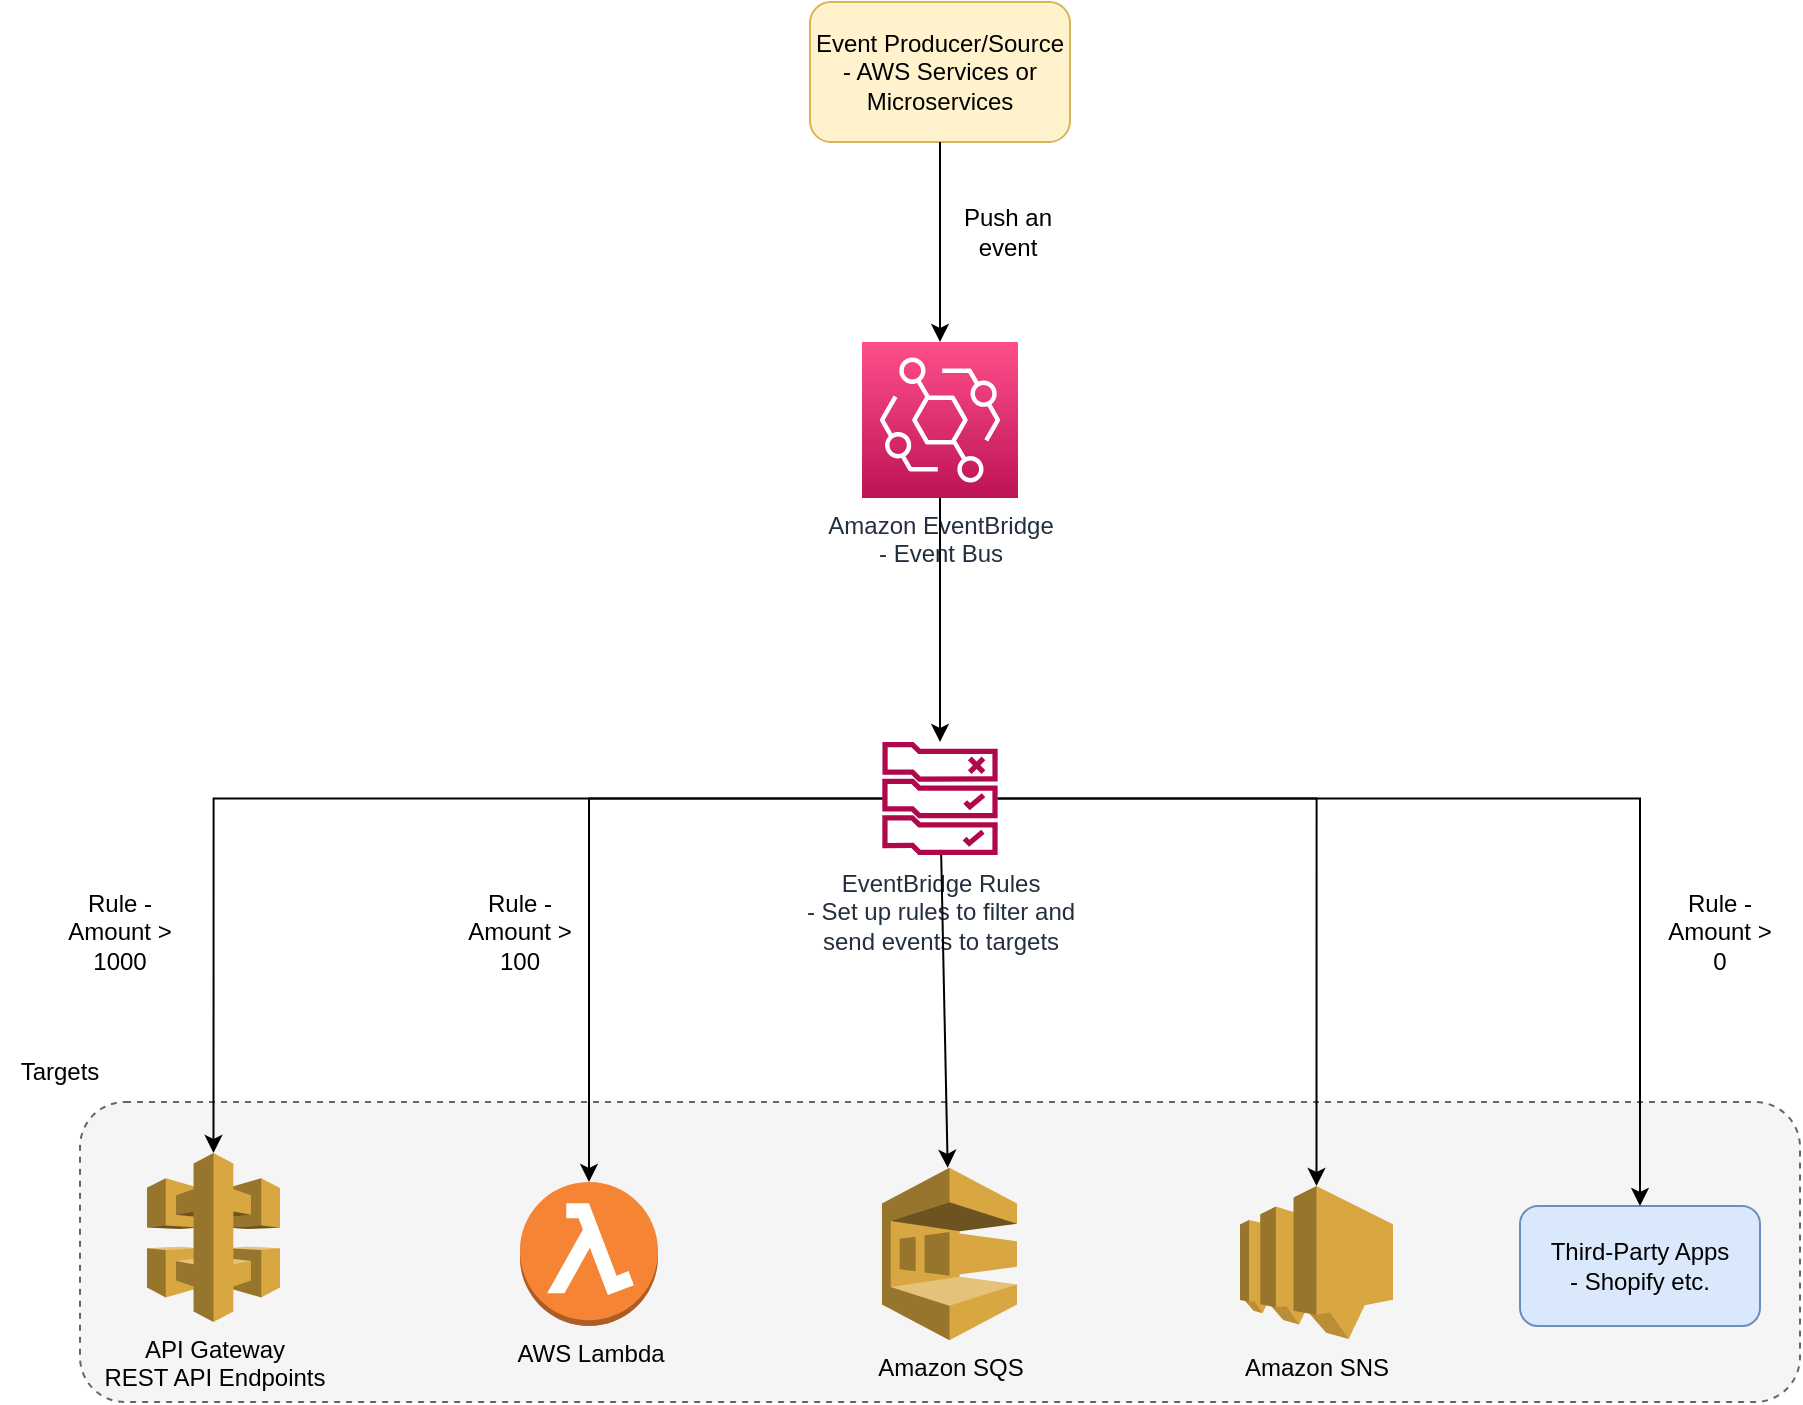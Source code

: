 <mxfile version="20.3.0" type="device"><diagram id="X7jH68_W5t9LVj-J2Kgh" name="Page-1"><mxGraphModel dx="1773" dy="578" grid="1" gridSize="10" guides="1" tooltips="1" connect="1" arrows="1" fold="1" page="1" pageScale="1" pageWidth="827" pageHeight="1169" math="0" shadow="0"><root><mxCell id="0"/><mxCell id="1" parent="0"/><mxCell id="Oo-1e--HpAoyTfEpbFkV-19" value="" style="rounded=1;whiteSpace=wrap;html=1;dashed=1;fillColor=#f5f5f5;fontColor=#333333;strokeColor=#666666;" vertex="1" parent="1"><mxGeometry x="-50" y="620" width="860" height="150" as="geometry"/></mxCell><mxCell id="Oo-1e--HpAoyTfEpbFkV-1" value="Event Producer/Source&lt;br&gt;- AWS Services or Microservices" style="rounded=1;whiteSpace=wrap;html=1;fillColor=#fff2cc;strokeColor=#d6b656;" vertex="1" parent="1"><mxGeometry x="315" y="70" width="130" height="70" as="geometry"/></mxCell><mxCell id="Oo-1e--HpAoyTfEpbFkV-2" value="Amazon EventBridge &lt;br&gt;- Event Bus" style="sketch=0;points=[[0,0,0],[0.25,0,0],[0.5,0,0],[0.75,0,0],[1,0,0],[0,1,0],[0.25,1,0],[0.5,1,0],[0.75,1,0],[1,1,0],[0,0.25,0],[0,0.5,0],[0,0.75,0],[1,0.25,0],[1,0.5,0],[1,0.75,0]];outlineConnect=0;fontColor=#232F3E;gradientColor=#FF4F8B;gradientDirection=north;fillColor=#BC1356;strokeColor=#ffffff;dashed=0;verticalLabelPosition=bottom;verticalAlign=top;align=center;html=1;fontSize=12;fontStyle=0;aspect=fixed;shape=mxgraph.aws4.resourceIcon;resIcon=mxgraph.aws4.eventbridge;" vertex="1" parent="1"><mxGeometry x="341" y="240" width="78" height="78" as="geometry"/></mxCell><mxCell id="Oo-1e--HpAoyTfEpbFkV-3" value="" style="endArrow=classic;html=1;rounded=0;exitX=0.5;exitY=1;exitDx=0;exitDy=0;entryX=0.5;entryY=0;entryDx=0;entryDy=0;entryPerimeter=0;" edge="1" parent="1" source="Oo-1e--HpAoyTfEpbFkV-1" target="Oo-1e--HpAoyTfEpbFkV-2"><mxGeometry width="50" height="50" relative="1" as="geometry"><mxPoint x="390" y="320" as="sourcePoint"/><mxPoint x="440" y="270" as="targetPoint"/></mxGeometry></mxCell><mxCell id="Oo-1e--HpAoyTfEpbFkV-4" value="EventBridge Rules&lt;br&gt;- Set up rules to filter and &lt;br&gt;send events to targets" style="sketch=0;outlineConnect=0;fontColor=#232F3E;gradientColor=none;fillColor=#B0084D;strokeColor=none;dashed=0;verticalLabelPosition=bottom;verticalAlign=top;align=center;html=1;fontSize=12;fontStyle=0;aspect=fixed;pointerEvents=1;shape=mxgraph.aws4.rule_2;" vertex="1" parent="1"><mxGeometry x="351" y="440" width="58" height="56.51" as="geometry"/></mxCell><mxCell id="Oo-1e--HpAoyTfEpbFkV-5" value="" style="endArrow=classic;html=1;rounded=0;exitX=0.5;exitY=1;exitDx=0;exitDy=0;exitPerimeter=0;" edge="1" parent="1" source="Oo-1e--HpAoyTfEpbFkV-2" target="Oo-1e--HpAoyTfEpbFkV-4"><mxGeometry width="50" height="50" relative="1" as="geometry"><mxPoint x="390" y="320" as="sourcePoint"/><mxPoint x="440" y="270" as="targetPoint"/></mxGeometry></mxCell><mxCell id="Oo-1e--HpAoyTfEpbFkV-6" value="Push an event" style="text;html=1;strokeColor=none;fillColor=none;align=center;verticalAlign=middle;whiteSpace=wrap;rounded=0;" vertex="1" parent="1"><mxGeometry x="376" y="170" width="76" height="30" as="geometry"/></mxCell><mxCell id="Oo-1e--HpAoyTfEpbFkV-7" value="AWS Lambda" style="outlineConnect=0;dashed=0;verticalLabelPosition=bottom;verticalAlign=top;align=center;html=1;shape=mxgraph.aws3.lambda_function;fillColor=#F58534;gradientColor=none;" vertex="1" parent="1"><mxGeometry x="170" y="660" width="69" height="72" as="geometry"/></mxCell><mxCell id="Oo-1e--HpAoyTfEpbFkV-9" value="" style="endArrow=classic;html=1;rounded=0;entryX=0.5;entryY=0;entryDx=0;entryDy=0;entryPerimeter=0;edgeStyle=orthogonalEdgeStyle;" edge="1" parent="1" source="Oo-1e--HpAoyTfEpbFkV-4" target="Oo-1e--HpAoyTfEpbFkV-7"><mxGeometry width="50" height="50" relative="1" as="geometry"><mxPoint x="390" y="530" as="sourcePoint"/><mxPoint x="380" y="720" as="targetPoint"/></mxGeometry></mxCell><mxCell id="Oo-1e--HpAoyTfEpbFkV-12" value="" style="endArrow=classic;html=1;rounded=0;" edge="1" parent="1" source="Oo-1e--HpAoyTfEpbFkV-4" target="Oo-1e--HpAoyTfEpbFkV-15"><mxGeometry width="50" height="50" relative="1" as="geometry"><mxPoint x="390" y="530" as="sourcePoint"/><mxPoint x="380" y="654" as="targetPoint"/></mxGeometry></mxCell><mxCell id="Oo-1e--HpAoyTfEpbFkV-14" value="Amazon SNS" style="outlineConnect=0;dashed=0;verticalLabelPosition=bottom;verticalAlign=top;align=center;html=1;shape=mxgraph.aws3.sns;fillColor=#D9A741;gradientColor=none;" vertex="1" parent="1"><mxGeometry x="530" y="662" width="76.5" height="76.5" as="geometry"/></mxCell><mxCell id="Oo-1e--HpAoyTfEpbFkV-15" value="Amazon SQS" style="outlineConnect=0;dashed=0;verticalLabelPosition=bottom;verticalAlign=top;align=center;html=1;shape=mxgraph.aws3.sqs;fillColor=#D9A741;gradientColor=none;" vertex="1" parent="1"><mxGeometry x="351" y="652.88" width="67.5" height="86.25" as="geometry"/></mxCell><mxCell id="Oo-1e--HpAoyTfEpbFkV-16" value="" style="endArrow=classic;html=1;rounded=0;entryX=0.5;entryY=0;entryDx=0;entryDy=0;entryPerimeter=0;edgeStyle=orthogonalEdgeStyle;" edge="1" parent="1" source="Oo-1e--HpAoyTfEpbFkV-4" target="Oo-1e--HpAoyTfEpbFkV-14"><mxGeometry width="50" height="50" relative="1" as="geometry"><mxPoint x="390" y="530" as="sourcePoint"/><mxPoint x="440" y="480" as="targetPoint"/></mxGeometry></mxCell><mxCell id="Oo-1e--HpAoyTfEpbFkV-17" value="Third-Party Apps&lt;br&gt;- Shopify etc." style="rounded=1;whiteSpace=wrap;html=1;fillColor=#dae8fc;strokeColor=#6c8ebf;" vertex="1" parent="1"><mxGeometry x="670" y="672" width="120" height="60" as="geometry"/></mxCell><mxCell id="Oo-1e--HpAoyTfEpbFkV-18" value="" style="endArrow=classic;html=1;rounded=0;edgeStyle=orthogonalEdgeStyle;" edge="1" parent="1" source="Oo-1e--HpAoyTfEpbFkV-4" target="Oo-1e--HpAoyTfEpbFkV-17"><mxGeometry width="50" height="50" relative="1" as="geometry"><mxPoint x="570" y="650" as="sourcePoint"/><mxPoint x="740" y="670" as="targetPoint"/></mxGeometry></mxCell><mxCell id="Oo-1e--HpAoyTfEpbFkV-20" value="API Gateway &lt;br&gt;REST API Endpoints" style="outlineConnect=0;dashed=0;verticalLabelPosition=bottom;verticalAlign=top;align=center;html=1;shape=mxgraph.aws3.api_gateway;fillColor=#D9A741;gradientColor=none;" vertex="1" parent="1"><mxGeometry x="-16.5" y="645.5" width="66.5" height="84.5" as="geometry"/></mxCell><mxCell id="Oo-1e--HpAoyTfEpbFkV-21" value="" style="endArrow=classic;html=1;rounded=0;entryX=0.5;entryY=0;entryDx=0;entryDy=0;entryPerimeter=0;edgeStyle=orthogonalEdgeStyle;" edge="1" parent="1" source="Oo-1e--HpAoyTfEpbFkV-4" target="Oo-1e--HpAoyTfEpbFkV-20"><mxGeometry width="50" height="50" relative="1" as="geometry"><mxPoint x="390" y="580" as="sourcePoint"/><mxPoint x="440" y="530" as="targetPoint"/></mxGeometry></mxCell><mxCell id="Oo-1e--HpAoyTfEpbFkV-22" value="Targets" style="text;html=1;strokeColor=none;fillColor=none;align=center;verticalAlign=middle;whiteSpace=wrap;rounded=0;dashed=1;" vertex="1" parent="1"><mxGeometry x="-90" y="590" width="60" height="30" as="geometry"/></mxCell><mxCell id="Oo-1e--HpAoyTfEpbFkV-23" value="Rule - Amount &amp;gt; 100" style="text;html=1;strokeColor=none;fillColor=none;align=center;verticalAlign=middle;whiteSpace=wrap;rounded=0;dashed=1;" vertex="1" parent="1"><mxGeometry x="140" y="520" width="60" height="30" as="geometry"/></mxCell><mxCell id="Oo-1e--HpAoyTfEpbFkV-24" value="Rule - Amount &amp;gt; 0" style="text;html=1;strokeColor=none;fillColor=none;align=center;verticalAlign=middle;whiteSpace=wrap;rounded=0;dashed=1;" vertex="1" parent="1"><mxGeometry x="740" y="520" width="60" height="30" as="geometry"/></mxCell><mxCell id="Oo-1e--HpAoyTfEpbFkV-25" value="Rule - Amount &amp;gt; 1000" style="text;html=1;strokeColor=none;fillColor=none;align=center;verticalAlign=middle;whiteSpace=wrap;rounded=0;dashed=1;" vertex="1" parent="1"><mxGeometry x="-60" y="520" width="60" height="30" as="geometry"/></mxCell></root></mxGraphModel></diagram></mxfile>